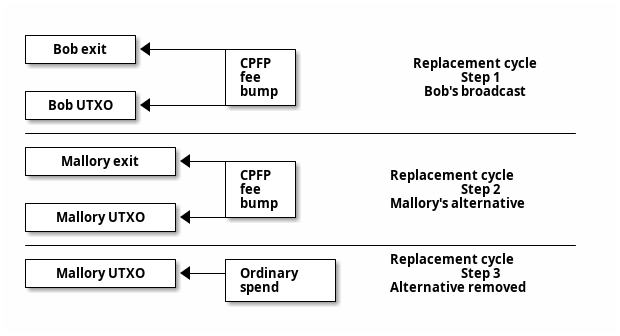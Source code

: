 @startditaa
+----------+ 
| Bob exit +<-------+------+ 
+----------+        + CPFP +         Replacement cycle
                    + fee  +              Step 1
+----------+        + bump +          Bob's broadcast
| Bob UTXO +<-------+------+
+----------+

--------------------------------------------------------

+--------------+ 
| Mallory exit +<---+------+ 
+--------------+    + CPFP +         Replacement cycle
                    + fee  +              Step 2
+--------------+    + bump +         Mallory's alternative
| Mallory UTXO +<---+------+
+--------------+

--------------------------------------------------------

+--------------+    +----------+     Replacement cycle
| Mallory UTXO +<---+ Ordinary +          Step 3
+--------------+    + spend    +     Alternative removed
                    +----------+
@endditaa
